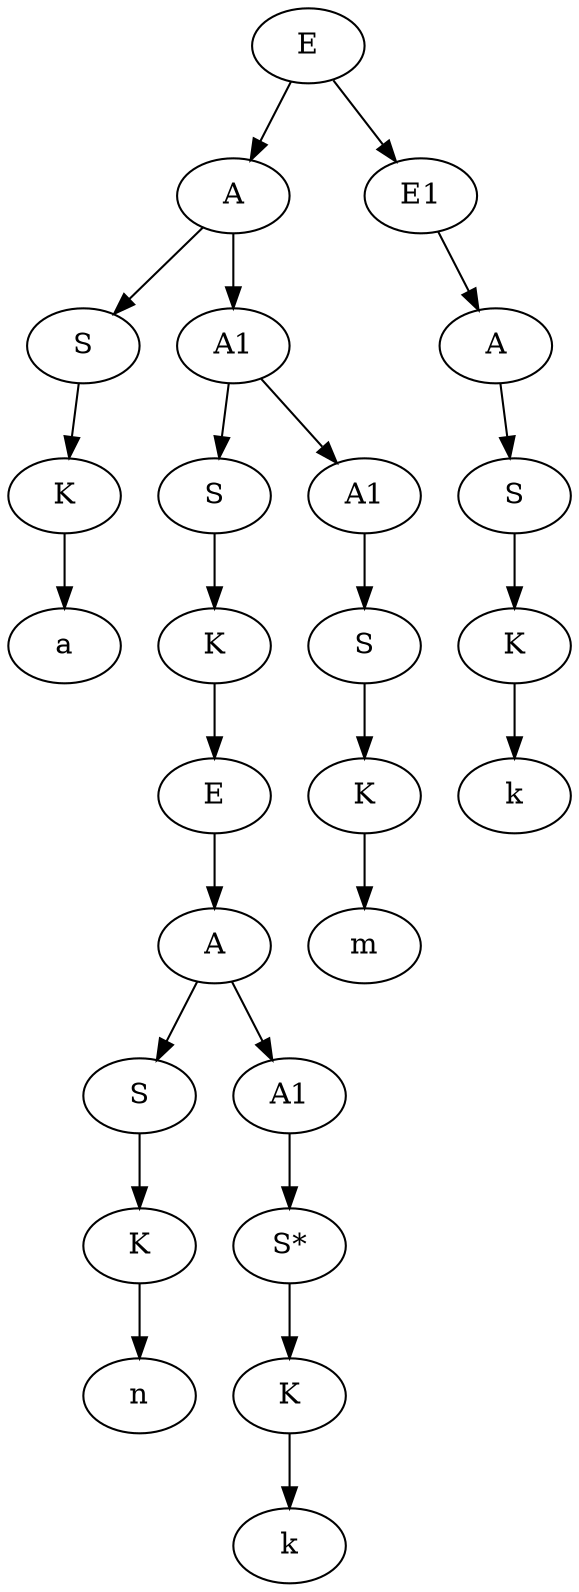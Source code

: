 digraph G {
0 [label="E"];
1 [label="A"];
2 [label="S"];
3 [label="K"];
4 [label="a"];
6 [label="A1"];
7 [label="S"];
8 [label="K"];
9 [label="E"];
10 [label="A"];
11 [label="S"];
12 [label="K"];
13 [label="n"];
15 [label="A1"];
16 [label="S*"];
17 [label="K"];
18 [label="k"];
20 [label="A1"];
21 [label="S"];
22 [label="K"];
23 [label="m"];
25 [label="E1"];
26 [label="A"];
27 [label="S"];
28 [label="K"];
29 [label="k"];
0 -> 1;
0 -> 25;
1 -> 2;
1 -> 6;
2 -> 3;
3 -> 4;
6 -> 20;
6 -> 7;
7 -> 8;
8 -> 9;
9 -> 10;
10 -> 11;
10 -> 15;
11 -> 12;
12 -> 13;
15 -> 16;
16 -> 17;
17 -> 18;
20 -> 21;
21 -> 22;
22 -> 23;
25 -> 26;
26 -> 27;
27 -> 28;
28 -> 29;
}
